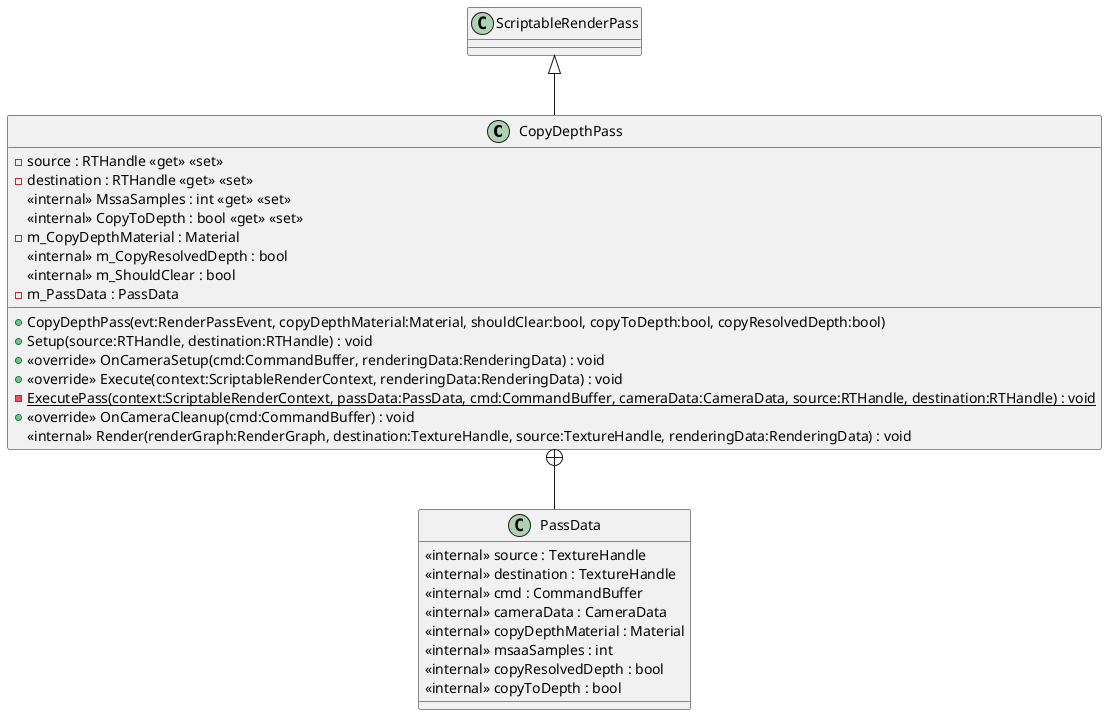 @startuml
class CopyDepthPass {
    - source : RTHandle <<get>> <<set>>
    - destination : RTHandle <<get>> <<set>>
    <<internal>> MssaSamples : int <<get>> <<set>>
    <<internal>> CopyToDepth : bool <<get>> <<set>>
    - m_CopyDepthMaterial : Material
    <<internal>> m_CopyResolvedDepth : bool
    <<internal>> m_ShouldClear : bool
    - m_PassData : PassData
    + CopyDepthPass(evt:RenderPassEvent, copyDepthMaterial:Material, shouldClear:bool, copyToDepth:bool, copyResolvedDepth:bool)
    + Setup(source:RTHandle, destination:RTHandle) : void
    + <<override>> OnCameraSetup(cmd:CommandBuffer, renderingData:RenderingData) : void
    + <<override>> Execute(context:ScriptableRenderContext, renderingData:RenderingData) : void
    - {static} ExecutePass(context:ScriptableRenderContext, passData:PassData, cmd:CommandBuffer, cameraData:CameraData, source:RTHandle, destination:RTHandle) : void
    + <<override>> OnCameraCleanup(cmd:CommandBuffer) : void
    <<internal>> Render(renderGraph:RenderGraph, destination:TextureHandle, source:TextureHandle, renderingData:RenderingData) : void
}
class PassData {
    <<internal>> source : TextureHandle
    <<internal>> destination : TextureHandle
    <<internal>> cmd : CommandBuffer
    <<internal>> cameraData : CameraData
    <<internal>> copyDepthMaterial : Material
    <<internal>> msaaSamples : int
    <<internal>> copyResolvedDepth : bool
    <<internal>> copyToDepth : bool
}
ScriptableRenderPass <|-- CopyDepthPass
CopyDepthPass +-- PassData
@enduml
